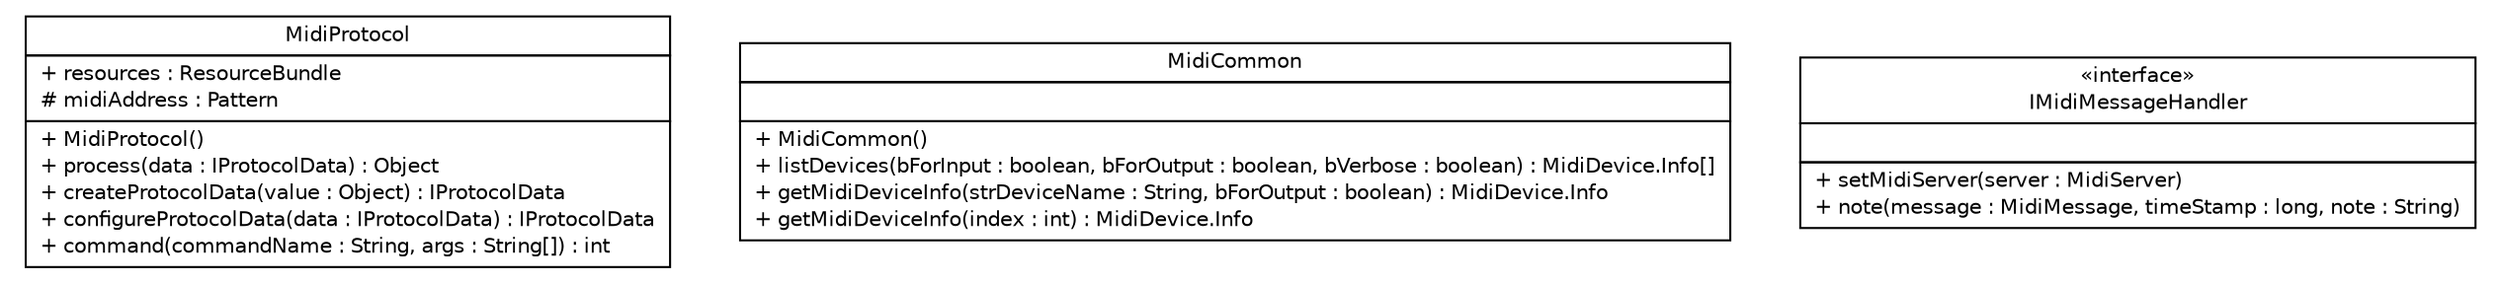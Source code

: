 #!/usr/local/bin/dot
#
# Class diagram 
# Generated by UMLGraph version R5_6 (http://www.umlgraph.org/)
#

digraph G {
	edge [fontname="Helvetica",fontsize=10,labelfontname="Helvetica",labelfontsize=10];
	node [fontname="Helvetica",fontsize=10,shape=plaintext];
	nodesep=0.25;
	ranksep=0.5;
	// com.xley.lfosc.midi.MidiProtocol
	c637 [label=<<table title="com.xley.lfosc.midi.MidiProtocol" border="0" cellborder="1" cellspacing="0" cellpadding="2" port="p" href="./MidiProtocol.html">
		<tr><td><table border="0" cellspacing="0" cellpadding="1">
<tr><td align="center" balign="center"> MidiProtocol </td></tr>
		</table></td></tr>
		<tr><td><table border="0" cellspacing="0" cellpadding="1">
<tr><td align="left" balign="left"> + resources : ResourceBundle </td></tr>
<tr><td align="left" balign="left"> # midiAddress : Pattern </td></tr>
		</table></td></tr>
		<tr><td><table border="0" cellspacing="0" cellpadding="1">
<tr><td align="left" balign="left"> + MidiProtocol() </td></tr>
<tr><td align="left" balign="left"> + process(data : IProtocolData) : Object </td></tr>
<tr><td align="left" balign="left"> + createProtocolData(value : Object) : IProtocolData </td></tr>
<tr><td align="left" balign="left"> + configureProtocolData(data : IProtocolData) : IProtocolData </td></tr>
<tr><td align="left" balign="left"> + command(commandName : String, args : String[]) : int </td></tr>
		</table></td></tr>
		</table>>, URL="./MidiProtocol.html", fontname="Helvetica", fontcolor="black", fontsize=10.0];
	// com.xley.lfosc.midi.MidiCommon
	c638 [label=<<table title="com.xley.lfosc.midi.MidiCommon" border="0" cellborder="1" cellspacing="0" cellpadding="2" port="p" href="./MidiCommon.html">
		<tr><td><table border="0" cellspacing="0" cellpadding="1">
<tr><td align="center" balign="center"> MidiCommon </td></tr>
		</table></td></tr>
		<tr><td><table border="0" cellspacing="0" cellpadding="1">
<tr><td align="left" balign="left">  </td></tr>
		</table></td></tr>
		<tr><td><table border="0" cellspacing="0" cellpadding="1">
<tr><td align="left" balign="left"> + MidiCommon() </td></tr>
<tr><td align="left" balign="left"> + listDevices(bForInput : boolean, bForOutput : boolean, bVerbose : boolean) : MidiDevice.Info[] </td></tr>
<tr><td align="left" balign="left"> + getMidiDeviceInfo(strDeviceName : String, bForOutput : boolean) : MidiDevice.Info </td></tr>
<tr><td align="left" balign="left"> + getMidiDeviceInfo(index : int) : MidiDevice.Info </td></tr>
		</table></td></tr>
		</table>>, URL="./MidiCommon.html", fontname="Helvetica", fontcolor="black", fontsize=10.0];
	// com.xley.lfosc.midi.IMidiMessageHandler
	c639 [label=<<table title="com.xley.lfosc.midi.IMidiMessageHandler" border="0" cellborder="1" cellspacing="0" cellpadding="2" port="p" href="./IMidiMessageHandler.html">
		<tr><td><table border="0" cellspacing="0" cellpadding="1">
<tr><td align="center" balign="center"> &#171;interface&#187; </td></tr>
<tr><td align="center" balign="center"> IMidiMessageHandler </td></tr>
		</table></td></tr>
		<tr><td><table border="0" cellspacing="0" cellpadding="1">
<tr><td align="left" balign="left">  </td></tr>
		</table></td></tr>
		<tr><td><table border="0" cellspacing="0" cellpadding="1">
<tr><td align="left" balign="left"> + setMidiServer(server : MidiServer) </td></tr>
<tr><td align="left" balign="left"> + note(message : MidiMessage, timeStamp : long, note : String) </td></tr>
		</table></td></tr>
		</table>>, URL="./IMidiMessageHandler.html", fontname="Helvetica", fontcolor="black", fontsize=10.0];
}

